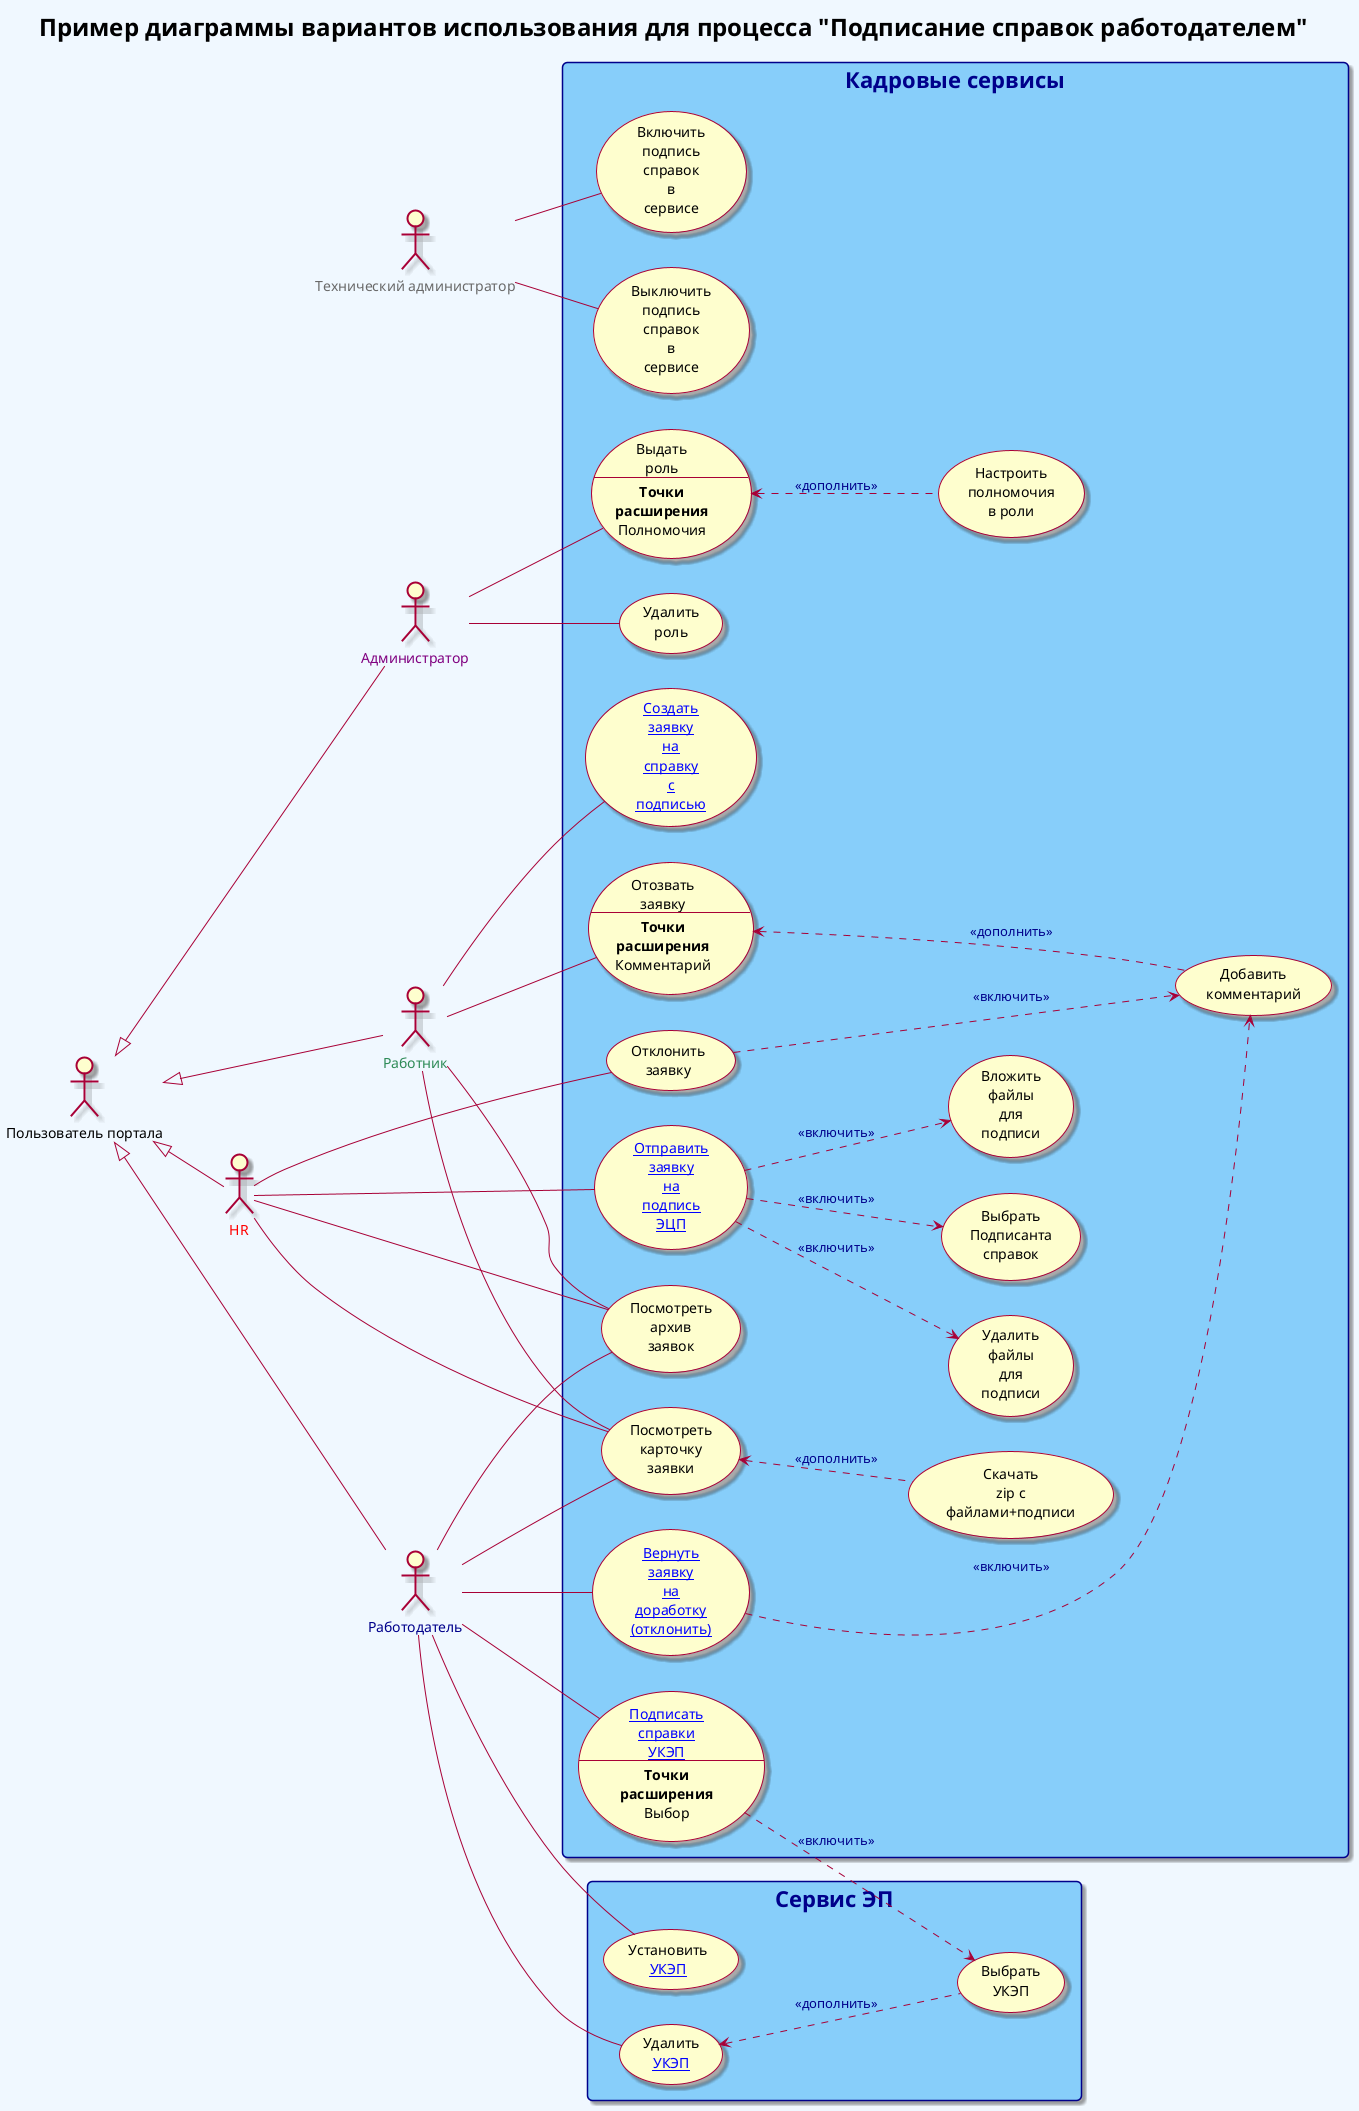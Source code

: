 @startuml certificate_signing_example
'Версия: 1.0
'Автор: Окунев Е.Е. (okunev.evgeni@gmail.com)

skin rose

left to right direction

skinparam BackgroundColor AliceBlue

skinparam rectangle {
    RoundCorner 10
    BackgroundColor LightSkyBlue
    FontColor DarkBlue
    BorderColor DarkBlue
    FontSize 22
}

skinparam title {
    FontSize 24
}

skinparam ArrowFontColor DarkBlue

'Включить классический строгий стиль UML
'skinparam Style strictuml

<style> 
usecase {
	MaximumWidth 60
}
</style>

title Пример диаграммы вариантов использования для процесса "Подписание справок работодателем"

rectangle "Кадровые сервисы" {
    (Настроить полномочия в роли) as RolePerms
    usecase TakeRole as "Выдать роль
    --
    <b>Точки расширения</b>
    Полномочия
    "
    (Удалить роль) as DelRole
    (Включить подпись справок в сервисе) as FLAGES
    (Выключить подпись справок в сервисе) as FLAGR
    usecase SignCerts as "[[https://github.com/okunev-e/plantuml_examples/tree/main Подписать справки УКЭП]]
    --
    <b>Точки расширения</b>
    Выбор
    "
    ([[https://github.com/okunev-e/plantuml_examples/tree/main Создать заявку на справку с подписью]]) as CreareReq
    usecase ReqCallback as "Отозвать заявку
    --
    <b>Точки расширения</b>
    Комментарий
    "
    (Отклонить заявку)
    ([[https://github.com/okunev-e/plantuml_examples/tree/main Отправить заявку на подпись ЭЦП]]) as SendToSigner
    (Выбрать Подписанта справок) as SetSigner
    (Вложить файлы для подписи) as AddFiles
    (Удалить файлы для подписи) as DelFiles
    (Скачать zip с файлами+подписи) as DownloadZIP
    (Посмотреть архив заявок)
    (Посмотреть карточку заявки)
    usecase "[[https://github.com/okunev-e/plantuml_examples/tree/main Вернуть заявку на доработку (отклонить)]]" as ReturnRequestToHR
    (Добавить комментарий) as AddComment
}

rectangle "Сервис ЭП" {
    usecase "Установить [[https://taxcom.ru/baza-znaniy/kadrovaya-otchetnost/stati/kakie-elektronnye-podpisi-primenyayutsyadlya-vedeniya-elektronnogo-kadrovogo-dokumentooborota/ УКЭП]]" as SetEQES
    usecase "Удалить [[https://taxcom.ru/baza-znaniy/kadrovaya-otchetnost/stati/kakie-elektronnye-podpisi-primenyayutsyadlya-vedeniya-elektronnogo-kadrovogo-dokumentooborota/ УКЭП]]" as DelEQES
    (Выбрать УКЭП) as SelectEQES
}

'Список основных участников
:Администратор: as admin #text:Purple
:Технический администратор: as techadm #text:DimGrey
:Работник: as worker #text:SeaGreen
:HR: as hr #text:Red
:Работодатель: as signer #text:DarkBlue
:Пользователь портала: as webportal_user

'Связи участников
webportal_user <|-- admin
webportal_user <|-- worker
webportal_user <|-- hr
webportal_user <|-- signer

'Сценарии для технического админа
techadm -- FLAGES
techadm -- FLAGR

'Сценарии для Работодателя
signer -- SignCerts
signer -- (Посмотреть архив заявок)
signer -- (Посмотреть карточку заявки)
signer -- SetEQES
signer -- DelEQES
signer -- ReturnRequestToHR

'Сценарии для Администратора
admin -- TakeRole
admin -- DelRole
TakeRole <.down. RolePerms: <<дополнить>>

'Сценарии для Работника
worker -- CreareReq
worker -- ReqCallback
worker -- (Посмотреть архив заявок)
worker -- (Посмотреть карточку заявки)

'Сценарии для HR
hr --- (Отклонить заявку)
hr -- SendToSigner
hr -- (Посмотреть архив заявок)
hr -- (Посмотреть карточку заявки)

'Связи между сценариями
SendToSigner .down.> SetSigner: <<включить>>
SendToSigner .down.> AddFiles: <<включить>>
SendToSigner .down.> DelFiles: <<включить>>
SignCerts ..> SelectEQES: <<включить>>
(Посмотреть карточку заявки) <.down. DownloadZIP:  <<дополнить>>
DelEQES <.down. SelectEQES: <<дополнить>>
ReqCallback <.down.. AddComment: <<дополнить>>
(Отклонить заявку) ..down.> AddComment: <<включить>>
ReturnRequestToHR ..down.> AddComment: <<включить>>

@enduml